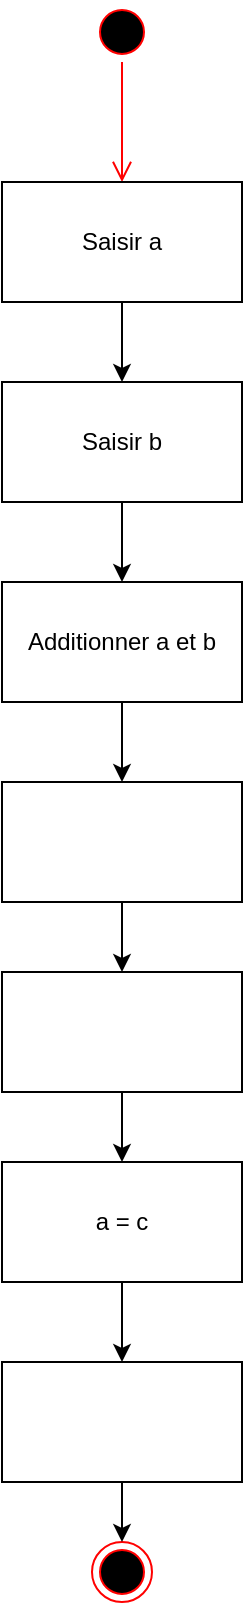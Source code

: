 <mxfile version="21.5.0" type="device">
  <diagram name="Page-1" id="yv5jICF3e2GuEQLLz1QW">
    <mxGraphModel dx="1434" dy="844" grid="1" gridSize="10" guides="1" tooltips="1" connect="1" arrows="1" fold="1" page="1" pageScale="1" pageWidth="827" pageHeight="1169" math="0" shadow="0">
      <root>
        <mxCell id="0" />
        <mxCell id="1" parent="0" />
        <mxCell id="OlMU3i1HoqG-rrEnOK8V-1" value="" style="ellipse;html=1;shape=startState;fillColor=#000000;strokeColor=#ff0000;" vertex="1" parent="1">
          <mxGeometry x="170" y="40" width="30" height="30" as="geometry" />
        </mxCell>
        <mxCell id="OlMU3i1HoqG-rrEnOK8V-2" value="" style="edgeStyle=orthogonalEdgeStyle;html=1;verticalAlign=bottom;endArrow=open;endSize=8;strokeColor=#ff0000;rounded=0;" edge="1" source="OlMU3i1HoqG-rrEnOK8V-1" parent="1">
          <mxGeometry relative="1" as="geometry">
            <mxPoint x="185" y="130" as="targetPoint" />
          </mxGeometry>
        </mxCell>
        <mxCell id="OlMU3i1HoqG-rrEnOK8V-11" value="" style="edgeStyle=orthogonalEdgeStyle;rounded=0;orthogonalLoop=1;jettySize=auto;html=1;" edge="1" parent="1" source="OlMU3i1HoqG-rrEnOK8V-3" target="OlMU3i1HoqG-rrEnOK8V-4">
          <mxGeometry relative="1" as="geometry" />
        </mxCell>
        <mxCell id="OlMU3i1HoqG-rrEnOK8V-3" value="Saisir a" style="rounded=0;whiteSpace=wrap;html=1;" vertex="1" parent="1">
          <mxGeometry x="125" y="130" width="120" height="60" as="geometry" />
        </mxCell>
        <mxCell id="OlMU3i1HoqG-rrEnOK8V-12" value="" style="edgeStyle=orthogonalEdgeStyle;rounded=0;orthogonalLoop=1;jettySize=auto;html=1;" edge="1" parent="1" source="OlMU3i1HoqG-rrEnOK8V-4" target="OlMU3i1HoqG-rrEnOK8V-5">
          <mxGeometry relative="1" as="geometry" />
        </mxCell>
        <mxCell id="OlMU3i1HoqG-rrEnOK8V-4" value="Saisir b" style="rounded=0;whiteSpace=wrap;html=1;" vertex="1" parent="1">
          <mxGeometry x="125" y="230" width="120" height="60" as="geometry" />
        </mxCell>
        <mxCell id="OlMU3i1HoqG-rrEnOK8V-13" value="" style="edgeStyle=orthogonalEdgeStyle;rounded=0;orthogonalLoop=1;jettySize=auto;html=1;" edge="1" parent="1" source="OlMU3i1HoqG-rrEnOK8V-5" target="OlMU3i1HoqG-rrEnOK8V-6">
          <mxGeometry relative="1" as="geometry" />
        </mxCell>
        <mxCell id="OlMU3i1HoqG-rrEnOK8V-5" value="Additionner a et b" style="rounded=0;whiteSpace=wrap;html=1;" vertex="1" parent="1">
          <mxGeometry x="125" y="330" width="120" height="60" as="geometry" />
        </mxCell>
        <mxCell id="OlMU3i1HoqG-rrEnOK8V-14" value="" style="edgeStyle=orthogonalEdgeStyle;rounded=0;orthogonalLoop=1;jettySize=auto;html=1;" edge="1" parent="1" source="OlMU3i1HoqG-rrEnOK8V-6" target="OlMU3i1HoqG-rrEnOK8V-7">
          <mxGeometry relative="1" as="geometry" />
        </mxCell>
        <mxCell id="OlMU3i1HoqG-rrEnOK8V-6" value="" style="rounded=0;whiteSpace=wrap;html=1;" vertex="1" parent="1">
          <mxGeometry x="125" y="430" width="120" height="60" as="geometry" />
        </mxCell>
        <mxCell id="OlMU3i1HoqG-rrEnOK8V-15" value="" style="edgeStyle=orthogonalEdgeStyle;rounded=0;orthogonalLoop=1;jettySize=auto;html=1;" edge="1" parent="1" source="OlMU3i1HoqG-rrEnOK8V-7" target="OlMU3i1HoqG-rrEnOK8V-8">
          <mxGeometry relative="1" as="geometry" />
        </mxCell>
        <mxCell id="OlMU3i1HoqG-rrEnOK8V-7" value="" style="rounded=0;whiteSpace=wrap;html=1;" vertex="1" parent="1">
          <mxGeometry x="125" y="525" width="120" height="60" as="geometry" />
        </mxCell>
        <mxCell id="OlMU3i1HoqG-rrEnOK8V-18" value="" style="edgeStyle=orthogonalEdgeStyle;rounded=0;orthogonalLoop=1;jettySize=auto;html=1;" edge="1" parent="1" source="OlMU3i1HoqG-rrEnOK8V-8" target="OlMU3i1HoqG-rrEnOK8V-16">
          <mxGeometry relative="1" as="geometry" />
        </mxCell>
        <mxCell id="OlMU3i1HoqG-rrEnOK8V-8" value="a = c" style="rounded=0;whiteSpace=wrap;html=1;" vertex="1" parent="1">
          <mxGeometry x="125" y="620" width="120" height="60" as="geometry" />
        </mxCell>
        <mxCell id="OlMU3i1HoqG-rrEnOK8V-9" value="" style="ellipse;html=1;shape=endState;fillColor=#000000;strokeColor=#ff0000;" vertex="1" parent="1">
          <mxGeometry x="170" y="810" width="30" height="30" as="geometry" />
        </mxCell>
        <mxCell id="OlMU3i1HoqG-rrEnOK8V-17" value="" style="edgeStyle=orthogonalEdgeStyle;rounded=0;orthogonalLoop=1;jettySize=auto;html=1;" edge="1" parent="1" source="OlMU3i1HoqG-rrEnOK8V-16" target="OlMU3i1HoqG-rrEnOK8V-9">
          <mxGeometry relative="1" as="geometry" />
        </mxCell>
        <mxCell id="OlMU3i1HoqG-rrEnOK8V-16" value="" style="rounded=0;whiteSpace=wrap;html=1;" vertex="1" parent="1">
          <mxGeometry x="125" y="720" width="120" height="60" as="geometry" />
        </mxCell>
      </root>
    </mxGraphModel>
  </diagram>
</mxfile>
